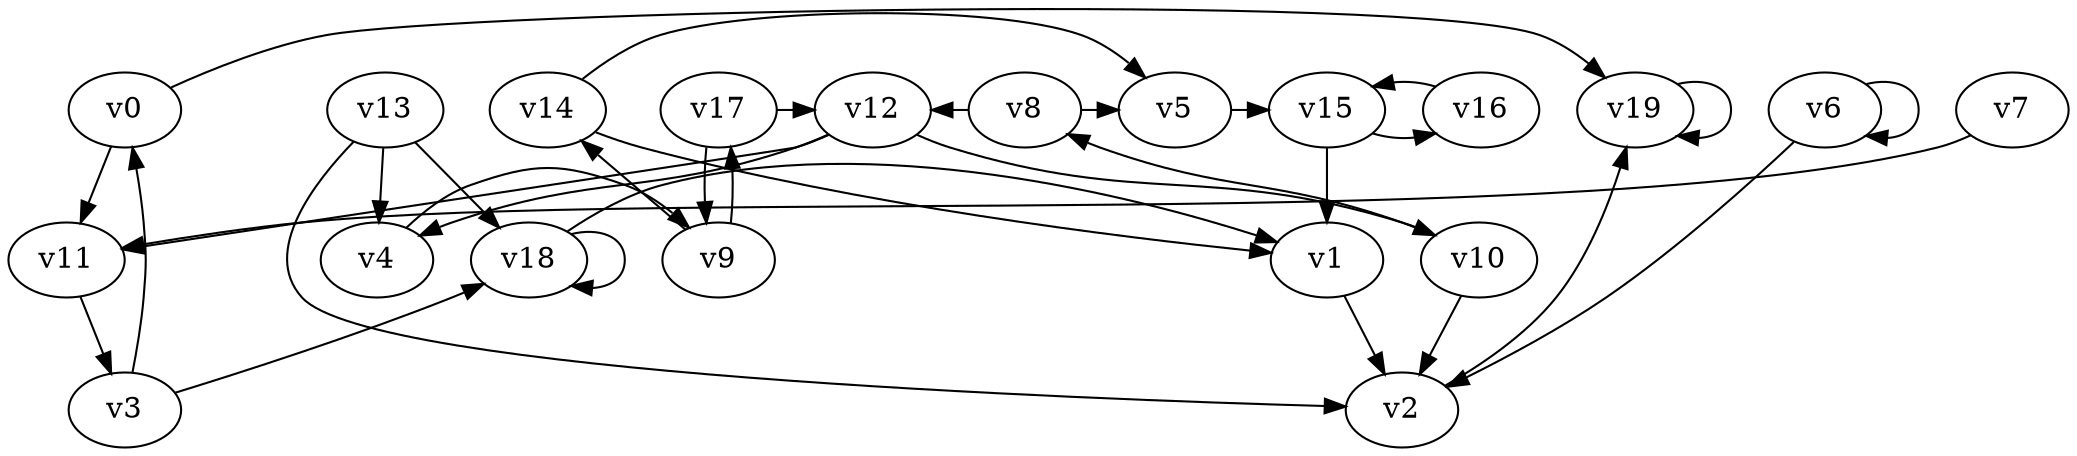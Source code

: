 // Benchmark game 27 - 20 vertices
digraph G {
    v0 [name="v0", player=0];
    v1 [name="v1", player=1];
    v2 [name="v2", player=1];
    v3 [name="v3", player=0];
    v4 [name="v4", player=1];
    v5 [name="v5", player=0];
    v6 [name="v6", player=1];
    v7 [name="v7", player=0];
    v8 [name="v8", player=0];
    v9 [name="v9", player=0];
    v10 [name="v10", player=1];
    v11 [name="v11", player=0];
    v12 [name="v12", player=0];
    v13 [name="v13", player=1];
    v14 [name="v14", player=1];
    v15 [name="v15", player=1, target=1];
    v16 [name="v16", player=1];
    v17 [name="v17", player=0, target=1];
    v18 [name="v18", player=0];
    v19 [name="v19", player=0];

    v0 -> v11;
    v1 -> v2;
    v2 -> v19 [constraint="time == 3"];
    v3 -> v0;
    v4 -> v9 [constraint="(time % 2 == 1) || (time % 4 == 1)"];
    v5 -> v15 [constraint="time <= 13"];
    v6 -> v2 [constraint="time % 5 == 1"];
    v7 -> v11 [constraint="time <= 16"];
    v8 -> v5 [constraint="time == 8"];
    v9 -> v14 [constraint="time == 7"];
    v10 -> v8 [constraint="time % 3 == 2"];
    v11 -> v3;
    v12 -> v11 [constraint="time >= 7"];
    v13 -> v18;
    v14 -> v1 [constraint="time >= 14"];
    v15 -> v16 [constraint="time == 17"];
    v16 -> v15 [constraint="time % 3 == 1"];
    v17 -> v9;
    v18 -> v1 [constraint="time % 6 == 4"];
    v19 -> v19;
    v14 -> v5 [constraint="time <= 10"];
    v6 -> v6;
    v13 -> v2 [constraint="(time % 4 == 0) || (time % 5 == 1)"];
    v10 -> v2;
    v17 -> v12 [constraint="time % 4 == 3"];
    v0 -> v19 [constraint="time % 5 == 0"];
    v13 -> v4;
    v18 -> v18 [constraint="time >= 2"];
    v3 -> v18 [constraint="time >= 13"];
    v9 -> v17 [constraint="time <= 18"];
    v8 -> v12 [constraint="time % 6 == 4"];
    v15 -> v1;
    v12 -> v4 [constraint="time % 5 == 0"];
    v12 -> v10 [constraint="time % 2 == 1"];
}
